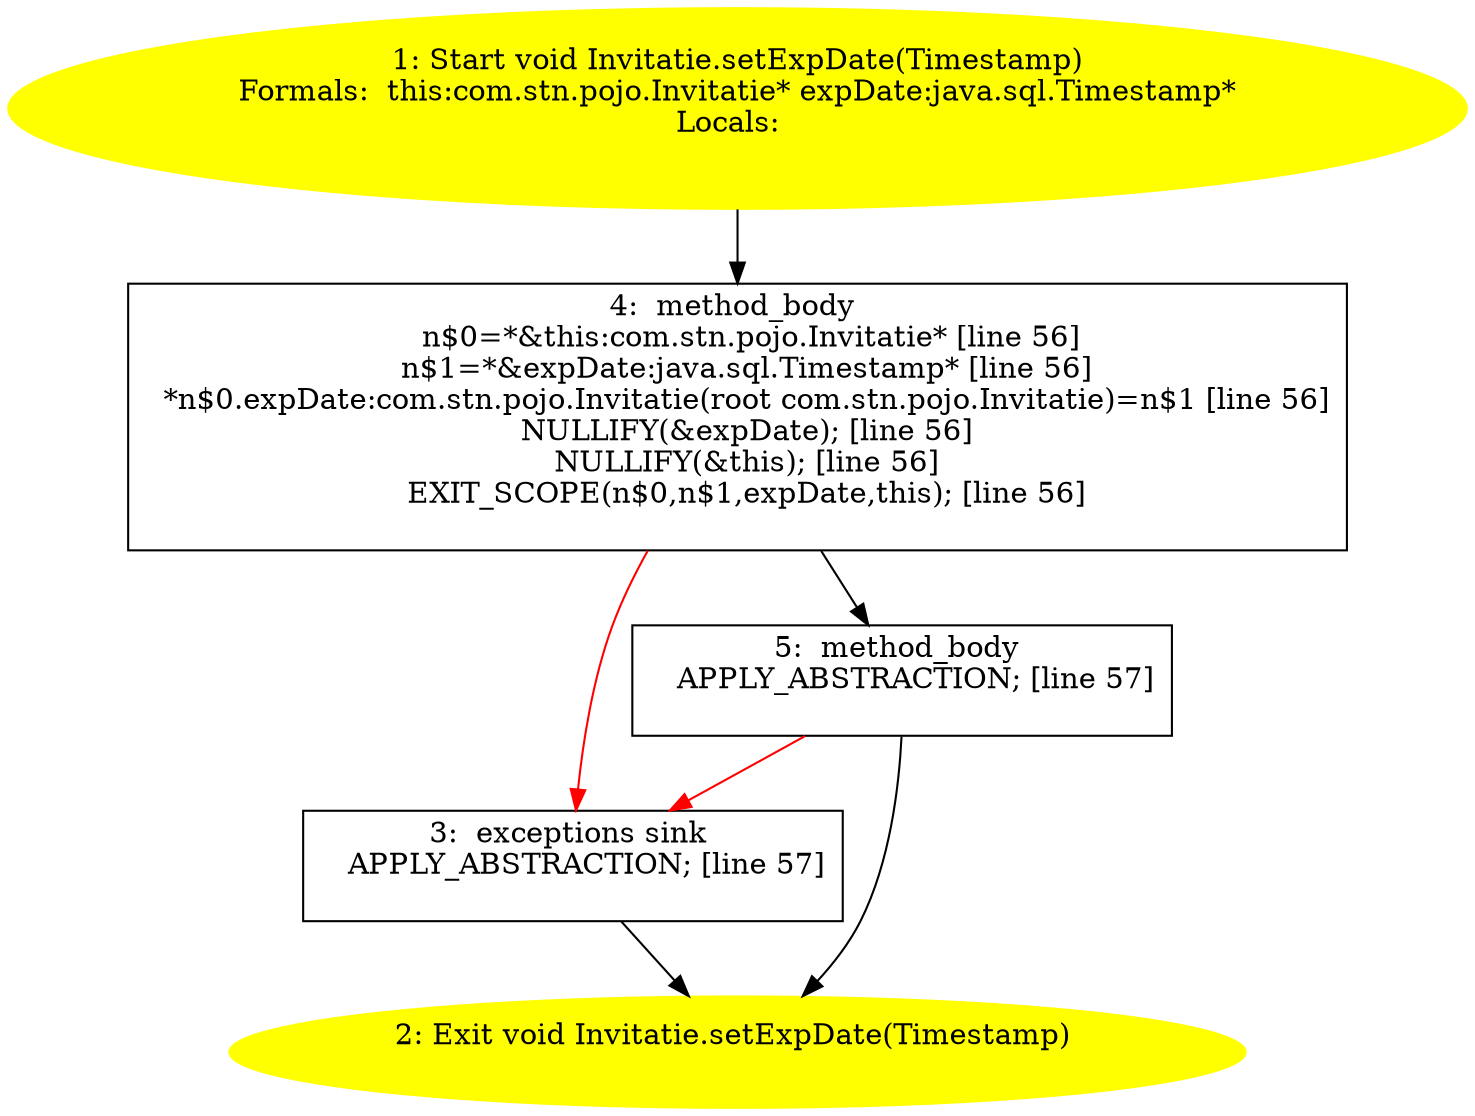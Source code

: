 /* @generated */
digraph cfg {
"com.stn.pojo.Invitatie.setExpDate(java.sql.Timestamp):void.a92d0590fccc1c55333300d0706c4c8d_1" [label="1: Start void Invitatie.setExpDate(Timestamp)\nFormals:  this:com.stn.pojo.Invitatie* expDate:java.sql.Timestamp*\nLocals:  \n  " color=yellow style=filled]
	

	 "com.stn.pojo.Invitatie.setExpDate(java.sql.Timestamp):void.a92d0590fccc1c55333300d0706c4c8d_1" -> "com.stn.pojo.Invitatie.setExpDate(java.sql.Timestamp):void.a92d0590fccc1c55333300d0706c4c8d_4" ;
"com.stn.pojo.Invitatie.setExpDate(java.sql.Timestamp):void.a92d0590fccc1c55333300d0706c4c8d_2" [label="2: Exit void Invitatie.setExpDate(Timestamp) \n  " color=yellow style=filled]
	

"com.stn.pojo.Invitatie.setExpDate(java.sql.Timestamp):void.a92d0590fccc1c55333300d0706c4c8d_3" [label="3:  exceptions sink \n   APPLY_ABSTRACTION; [line 57]\n " shape="box"]
	

	 "com.stn.pojo.Invitatie.setExpDate(java.sql.Timestamp):void.a92d0590fccc1c55333300d0706c4c8d_3" -> "com.stn.pojo.Invitatie.setExpDate(java.sql.Timestamp):void.a92d0590fccc1c55333300d0706c4c8d_2" ;
"com.stn.pojo.Invitatie.setExpDate(java.sql.Timestamp):void.a92d0590fccc1c55333300d0706c4c8d_4" [label="4:  method_body \n   n$0=*&this:com.stn.pojo.Invitatie* [line 56]\n  n$1=*&expDate:java.sql.Timestamp* [line 56]\n  *n$0.expDate:com.stn.pojo.Invitatie(root com.stn.pojo.Invitatie)=n$1 [line 56]\n  NULLIFY(&expDate); [line 56]\n  NULLIFY(&this); [line 56]\n  EXIT_SCOPE(n$0,n$1,expDate,this); [line 56]\n " shape="box"]
	

	 "com.stn.pojo.Invitatie.setExpDate(java.sql.Timestamp):void.a92d0590fccc1c55333300d0706c4c8d_4" -> "com.stn.pojo.Invitatie.setExpDate(java.sql.Timestamp):void.a92d0590fccc1c55333300d0706c4c8d_5" ;
	 "com.stn.pojo.Invitatie.setExpDate(java.sql.Timestamp):void.a92d0590fccc1c55333300d0706c4c8d_4" -> "com.stn.pojo.Invitatie.setExpDate(java.sql.Timestamp):void.a92d0590fccc1c55333300d0706c4c8d_3" [color="red" ];
"com.stn.pojo.Invitatie.setExpDate(java.sql.Timestamp):void.a92d0590fccc1c55333300d0706c4c8d_5" [label="5:  method_body \n   APPLY_ABSTRACTION; [line 57]\n " shape="box"]
	

	 "com.stn.pojo.Invitatie.setExpDate(java.sql.Timestamp):void.a92d0590fccc1c55333300d0706c4c8d_5" -> "com.stn.pojo.Invitatie.setExpDate(java.sql.Timestamp):void.a92d0590fccc1c55333300d0706c4c8d_2" ;
	 "com.stn.pojo.Invitatie.setExpDate(java.sql.Timestamp):void.a92d0590fccc1c55333300d0706c4c8d_5" -> "com.stn.pojo.Invitatie.setExpDate(java.sql.Timestamp):void.a92d0590fccc1c55333300d0706c4c8d_3" [color="red" ];
}
